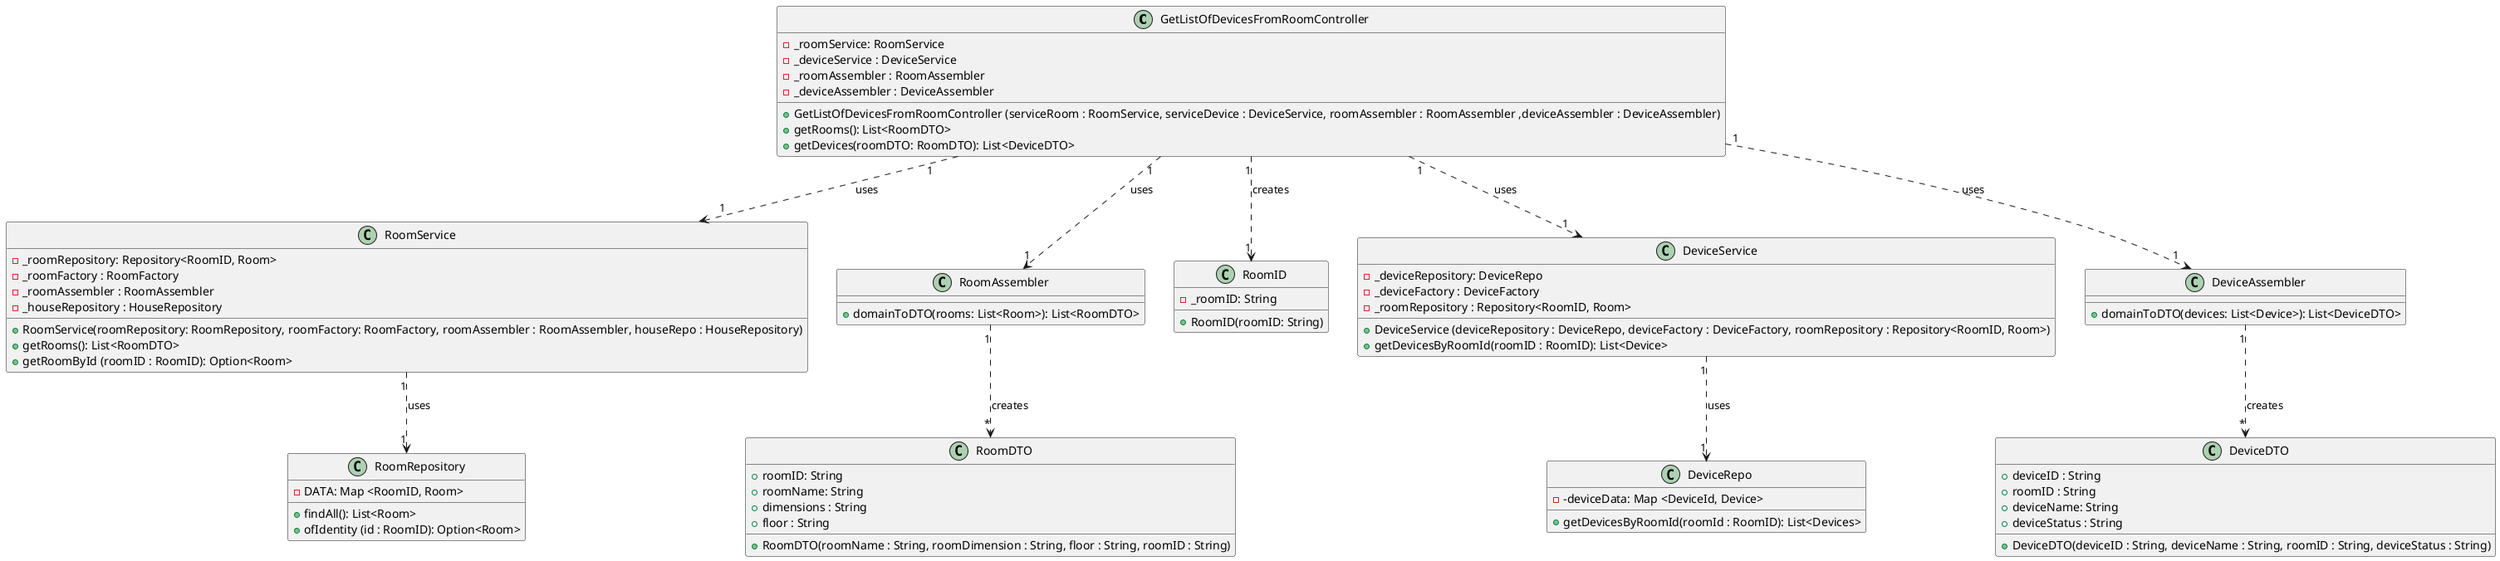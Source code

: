 @startuml
'https://plantuml.com/class-diagram

class GetListOfDevicesFromRoomController{
'Attributes'
- _roomService: RoomService
- _deviceService : DeviceService
- _roomAssembler : RoomAssembler
- _deviceAssembler : DeviceAssembler
'Methods'
+GetListOfDevicesFromRoomController (serviceRoom : RoomService, serviceDevice : DeviceService, roomAssembler : RoomAssembler ,deviceAssembler : DeviceAssembler)
+getRooms(): List<RoomDTO>
+getDevices(roomDTO: RoomDTO): List<DeviceDTO>
}

class RoomService{
'Attributes'
- _roomRepository: Repository<RoomID, Room>
-_roomFactory : RoomFactory
- _roomAssembler : RoomAssembler
- _houseRepository : HouseRepository
'Methods'
+RoomService(roomRepository: RoomRepository, roomFactory: RoomFactory, roomAssembler : RoomAssembler, houseRepo : HouseRepository)
+getRooms(): List<RoomDTO>
+getRoomById (roomID : RoomID): Option<Room>
}


class RoomRepository{
'Attributes'
- DATA: Map <RoomID, Room>
'Methods'
+findAll(): List<Room>
+ofIdentity (id : RoomID): Option<Room>
}

class RoomAssembler{
'Methods'
+domainToDTO(rooms: List<Room>): List<RoomDTO>
}

class RoomDTO{
'Attributes'
+roomID: String
+roomName: String
+dimensions : String
+floor : String
'Methods'
+RoomDTO(roomName : String, roomDimension : String, floor : String, roomID : String)
}

class RoomID{
'Attributes'
- _roomID: String

'Methods'
+RoomID(roomID: String)
}

class DeviceService{
'Attributes'
- _deviceRepository: DeviceRepo
- _deviceFactory : DeviceFactory
- _roomRepository : Repository<RoomID, Room>

'Methods'
+DeviceService (deviceRepository : DeviceRepo, deviceFactory : DeviceFactory, roomRepository : Repository<RoomID, Room>)
+getDevicesByRoomId(roomID : RoomID): List<Device>
}

class DeviceRepo{
'Attributes'
- -deviceData: Map <DeviceId, Device>
'Methods'
+getDevicesByRoomId(roomId : RoomID): List<Devices>
}

class DeviceAssembler {
'Methods'
+domainToDTO(devices: List<Device>): List<DeviceDTO>
}

class DeviceDTO{
'Attributes'
+deviceID : String
+roomID : String
+deviceName: String
+deviceStatus : String
'Methods'
+DeviceDTO(deviceID : String, deviceName : String, roomID : String, deviceStatus : String)
}



GetListOfDevicesFromRoomController "1" ..> "1" RoomService: uses
RoomService "1" ..> "1" RoomRepository: uses
GetListOfDevicesFromRoomController "1" ..> "1" RoomAssembler: uses
RoomAssembler "1" ..> "*" RoomDTO: creates

GetListOfDevicesFromRoomController "1" ..> "1" DeviceService: uses
DeviceService "1" ..> "1" DeviceRepo: uses
GetListOfDevicesFromRoomController "1" ..> "1" DeviceAssembler: uses
DeviceAssembler "1" ..> "*" DeviceDTO: creates

GetListOfDevicesFromRoomController "1" ..> "1" RoomID: creates
@enduml